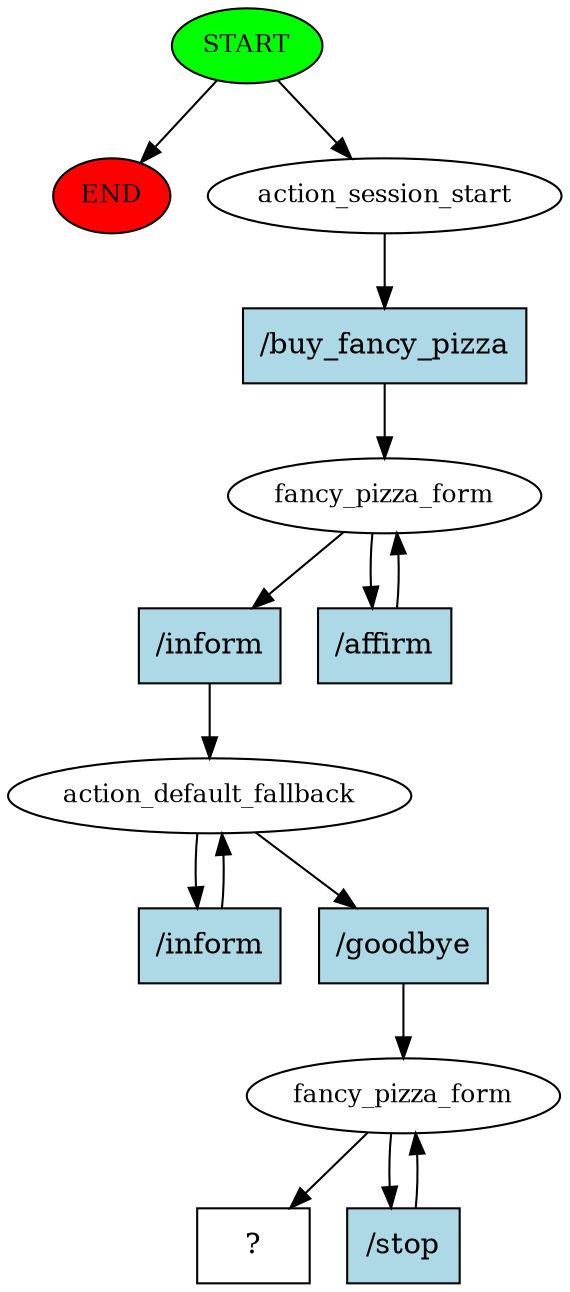 digraph  {
0 [class="start active", fillcolor=green, fontsize=12, label=START, style=filled];
"-1" [class=end, fillcolor=red, fontsize=12, label=END, style=filled];
1 [class=active, fontsize=12, label=action_session_start];
2 [class=active, fontsize=12, label=fancy_pizza_form];
4 [class=active, fontsize=12, label=action_default_fallback];
7 [class=active, fontsize=12, label=fancy_pizza_form];
9 [class="intent dashed active", label="  ?  ", shape=rect];
10 [class="intent active", fillcolor=lightblue, label="/buy_fancy_pizza", shape=rect, style=filled];
11 [class="intent active", fillcolor=lightblue, label="/inform", shape=rect, style=filled];
12 [class="intent active", fillcolor=lightblue, label="/affirm", shape=rect, style=filled];
13 [class="intent active", fillcolor=lightblue, label="/inform", shape=rect, style=filled];
14 [class="intent active", fillcolor=lightblue, label="/goodbye", shape=rect, style=filled];
15 [class="intent active", fillcolor=lightblue, label="/stop", shape=rect, style=filled];
0 -> "-1"  [class="", key=NONE, label=""];
0 -> 1  [class=active, key=NONE, label=""];
1 -> 10  [class=active, key=0];
2 -> 11  [class=active, key=0];
2 -> 12  [class=active, key=0];
4 -> 13  [class=active, key=0];
4 -> 14  [class=active, key=0];
7 -> 9  [class=active, key=NONE, label=""];
7 -> 15  [class=active, key=0];
10 -> 2  [class=active, key=0];
11 -> 4  [class=active, key=0];
12 -> 2  [class=active, key=0];
13 -> 4  [class=active, key=0];
14 -> 7  [class=active, key=0];
15 -> 7  [class=active, key=0];
}
